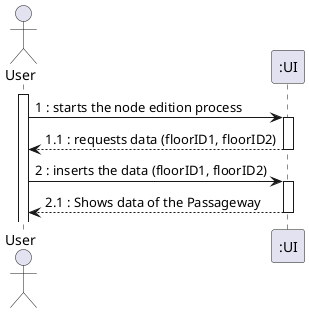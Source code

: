 @startuml
actor "User" as OE

activate OE
OE -> ":UI" : 1 : starts the node edition process
activate ":UI"
":UI" --> OE : 1.1 : requests data (floorID1, floorID2)
deactivate ":UI"
OE -> ":UI" : 2 : inserts the data (floorID1, floorID2)
activate ":UI"
":UI" --> OE : 2.1 : Shows data of the Passageway


deactivate ":UI"

@enduml